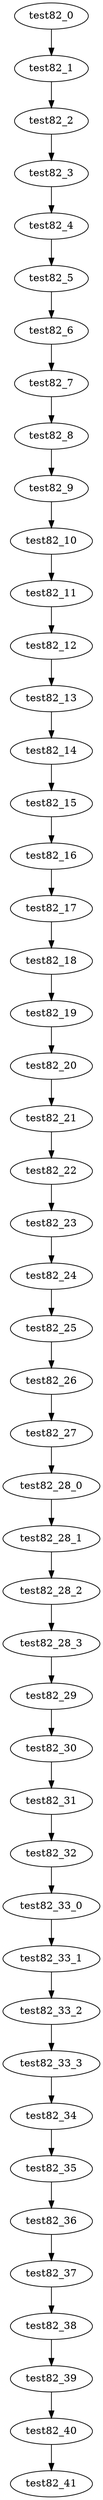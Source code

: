 digraph G {
test82_0->test82_1;
test82_1->test82_2;
test82_2->test82_3;
test82_3->test82_4;
test82_4->test82_5;
test82_5->test82_6;
test82_6->test82_7;
test82_7->test82_8;
test82_8->test82_9;
test82_9->test82_10;
test82_10->test82_11;
test82_11->test82_12;
test82_12->test82_13;
test82_13->test82_14;
test82_14->test82_15;
test82_15->test82_16;
test82_16->test82_17;
test82_17->test82_18;
test82_18->test82_19;
test82_19->test82_20;
test82_20->test82_21;
test82_21->test82_22;
test82_22->test82_23;
test82_23->test82_24;
test82_24->test82_25;
test82_25->test82_26;
test82_26->test82_27;
test82_27->test82_28_0;
test82_28_0->test82_28_1;
test82_28_1->test82_28_2;
test82_28_2->test82_28_3;
test82_28_3->test82_29;
test82_29->test82_30;
test82_30->test82_31;
test82_31->test82_32;
test82_32->test82_33_0;
test82_33_0->test82_33_1;
test82_33_1->test82_33_2;
test82_33_2->test82_33_3;
test82_33_3->test82_34;
test82_34->test82_35;
test82_35->test82_36;
test82_36->test82_37;
test82_37->test82_38;
test82_38->test82_39;
test82_39->test82_40;
test82_40->test82_41;

}

